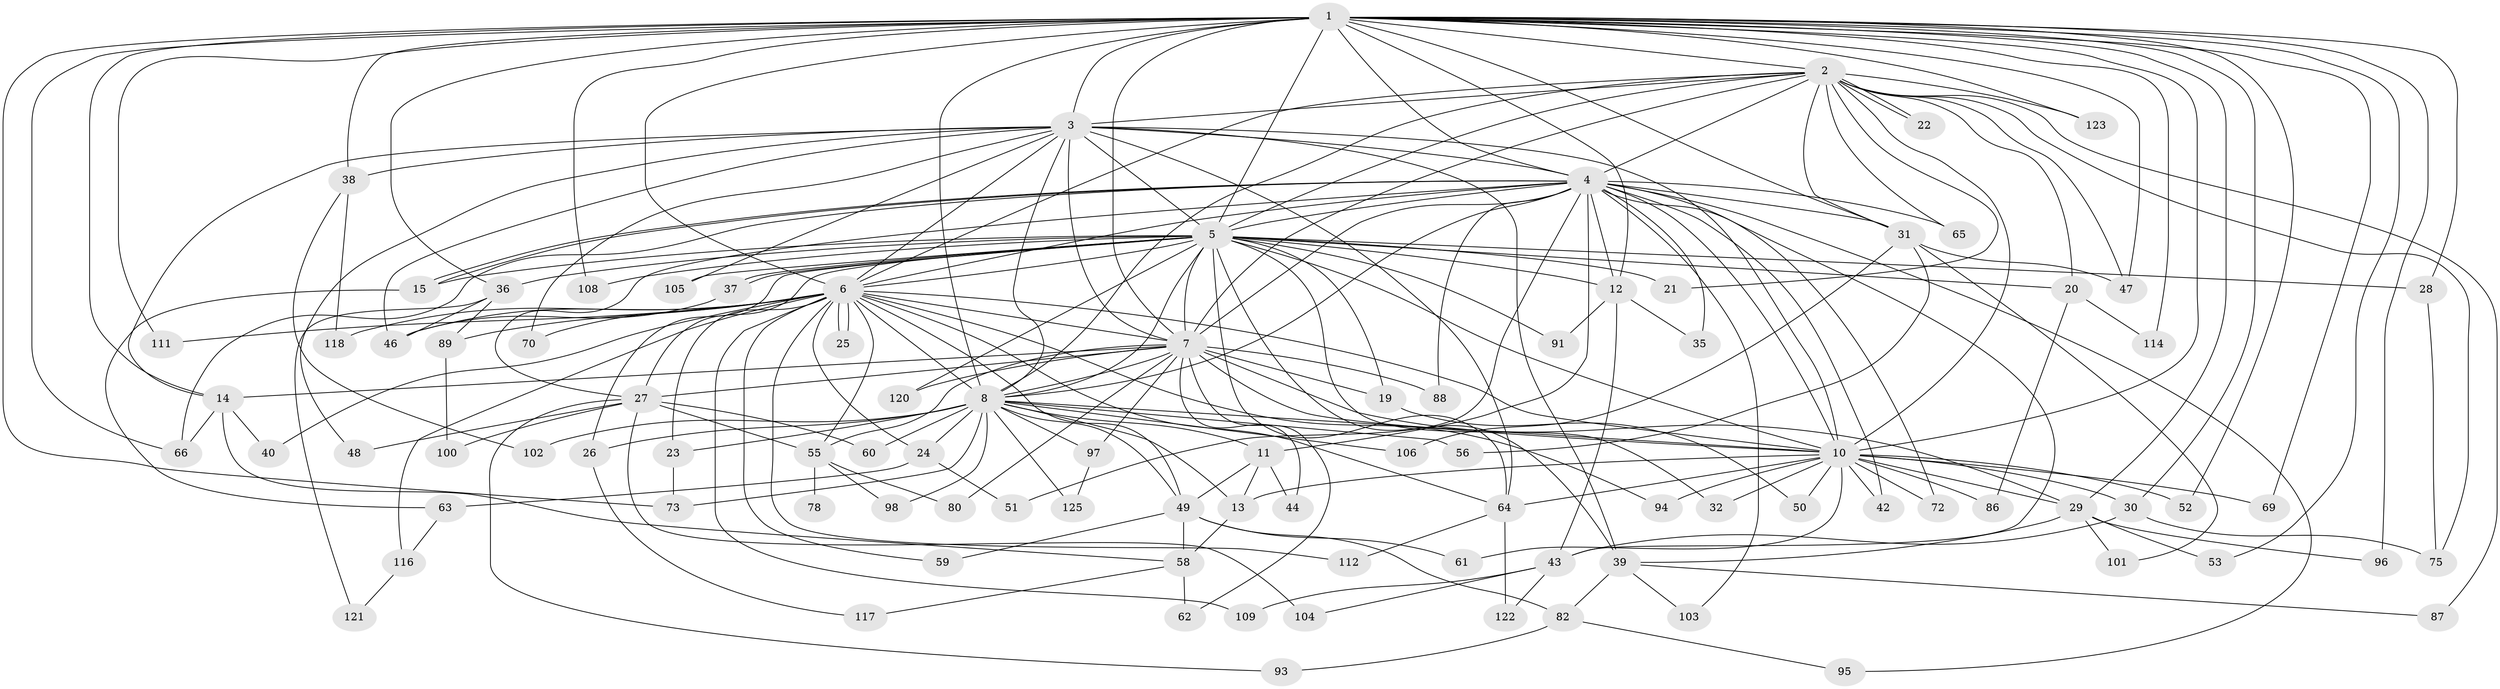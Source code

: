 // Generated by graph-tools (version 1.1) at 2025/51/02/27/25 19:51:50]
// undirected, 95 vertices, 227 edges
graph export_dot {
graph [start="1"]
  node [color=gray90,style=filled];
  1 [super="+9"];
  2 [super="+92"];
  3 [super="+99"];
  4 [super="+57"];
  5 [super="+110"];
  6 [super="+34"];
  7 [super="+41"];
  8 [super="+17"];
  10 [super="+79"];
  11 [super="+16"];
  12 [super="+45"];
  13 [super="+71"];
  14 [super="+18"];
  15 [super="+113"];
  19;
  20;
  21;
  22;
  23;
  24;
  25;
  26;
  27 [super="+81"];
  28;
  29 [super="+84"];
  30;
  31 [super="+77"];
  32 [super="+33"];
  35;
  36 [super="+83"];
  37 [super="+54"];
  38;
  39 [super="+67"];
  40;
  42;
  43 [super="+85"];
  44;
  46;
  47 [super="+124"];
  48;
  49 [super="+119"];
  50;
  51;
  52;
  53;
  55 [super="+68"];
  56;
  58;
  59;
  60;
  61;
  62;
  63;
  64 [super="+74"];
  65;
  66 [super="+107"];
  69;
  70;
  72;
  73 [super="+76"];
  75 [super="+90"];
  78;
  80;
  82;
  86;
  87;
  88;
  89;
  91 [super="+115"];
  93;
  94;
  95;
  96;
  97;
  98;
  100;
  101;
  102;
  103;
  104;
  105;
  106;
  108;
  109;
  111;
  112;
  114;
  116;
  117;
  118;
  120;
  121;
  122;
  123;
  125;
  1 -- 2 [weight=2];
  1 -- 3 [weight=2];
  1 -- 4 [weight=2];
  1 -- 5 [weight=2];
  1 -- 6 [weight=2];
  1 -- 7 [weight=2];
  1 -- 8 [weight=2];
  1 -- 10 [weight=2];
  1 -- 14 [weight=2];
  1 -- 28;
  1 -- 30;
  1 -- 31;
  1 -- 38;
  1 -- 52;
  1 -- 69;
  1 -- 96;
  1 -- 108;
  1 -- 66;
  1 -- 36;
  1 -- 73;
  1 -- 12;
  1 -- 111;
  1 -- 114;
  1 -- 53;
  1 -- 123;
  1 -- 29;
  1 -- 47;
  2 -- 3;
  2 -- 4;
  2 -- 5;
  2 -- 6;
  2 -- 7;
  2 -- 8;
  2 -- 10;
  2 -- 20;
  2 -- 21;
  2 -- 22;
  2 -- 22;
  2 -- 47;
  2 -- 65;
  2 -- 75;
  2 -- 87;
  2 -- 123;
  2 -- 31;
  3 -- 4;
  3 -- 5;
  3 -- 6;
  3 -- 7;
  3 -- 8;
  3 -- 10;
  3 -- 38;
  3 -- 39 [weight=2];
  3 -- 46;
  3 -- 48;
  3 -- 64;
  3 -- 70;
  3 -- 105;
  3 -- 14;
  4 -- 5;
  4 -- 6 [weight=2];
  4 -- 7;
  4 -- 8;
  4 -- 10;
  4 -- 11;
  4 -- 12 [weight=2];
  4 -- 15;
  4 -- 15;
  4 -- 27;
  4 -- 31 [weight=2];
  4 -- 35;
  4 -- 42;
  4 -- 51;
  4 -- 65;
  4 -- 72;
  4 -- 88;
  4 -- 95;
  4 -- 103;
  4 -- 43;
  4 -- 66;
  5 -- 6;
  5 -- 7;
  5 -- 8 [weight=2];
  5 -- 10;
  5 -- 19;
  5 -- 20;
  5 -- 21;
  5 -- 26;
  5 -- 28;
  5 -- 32;
  5 -- 36;
  5 -- 37;
  5 -- 37;
  5 -- 39;
  5 -- 64;
  5 -- 91 [weight=2];
  5 -- 105;
  5 -- 108;
  5 -- 120;
  5 -- 12;
  5 -- 15;
  5 -- 27;
  6 -- 7;
  6 -- 8;
  6 -- 10;
  6 -- 23;
  6 -- 24;
  6 -- 25;
  6 -- 25;
  6 -- 40;
  6 -- 46;
  6 -- 55;
  6 -- 59;
  6 -- 70;
  6 -- 89;
  6 -- 94;
  6 -- 111;
  6 -- 112;
  6 -- 116;
  6 -- 118;
  6 -- 64;
  6 -- 109;
  6 -- 49;
  7 -- 8;
  7 -- 10;
  7 -- 14;
  7 -- 19;
  7 -- 27;
  7 -- 44;
  7 -- 62;
  7 -- 80;
  7 -- 88;
  7 -- 97;
  7 -- 120;
  7 -- 29;
  7 -- 55;
  8 -- 10;
  8 -- 11;
  8 -- 13;
  8 -- 23;
  8 -- 26;
  8 -- 49;
  8 -- 56;
  8 -- 60;
  8 -- 97;
  8 -- 98;
  8 -- 102;
  8 -- 125;
  8 -- 24;
  8 -- 106;
  8 -- 73;
  10 -- 13;
  10 -- 29;
  10 -- 30;
  10 -- 32;
  10 -- 42;
  10 -- 50;
  10 -- 52;
  10 -- 61;
  10 -- 69;
  10 -- 72;
  10 -- 86;
  10 -- 94;
  10 -- 64;
  11 -- 44;
  11 -- 49;
  11 -- 13;
  12 -- 35;
  12 -- 43;
  12 -- 91;
  13 -- 58;
  14 -- 40;
  14 -- 66;
  14 -- 58;
  15 -- 63;
  19 -- 50;
  20 -- 86;
  20 -- 114;
  23 -- 73;
  24 -- 51;
  24 -- 63;
  26 -- 117;
  27 -- 48;
  27 -- 55 [weight=2];
  27 -- 60;
  27 -- 93;
  27 -- 104;
  27 -- 100;
  28 -- 75;
  29 -- 53;
  29 -- 96;
  29 -- 101;
  29 -- 39;
  30 -- 43;
  30 -- 75;
  31 -- 47;
  31 -- 56;
  31 -- 101;
  31 -- 106;
  36 -- 89;
  36 -- 121;
  36 -- 46;
  37 -- 46;
  38 -- 102;
  38 -- 118;
  39 -- 87;
  39 -- 103;
  39 -- 82;
  43 -- 104;
  43 -- 109;
  43 -- 122;
  49 -- 58;
  49 -- 59;
  49 -- 61;
  49 -- 82;
  55 -- 80;
  55 -- 98;
  55 -- 78;
  58 -- 62;
  58 -- 117;
  63 -- 116;
  64 -- 122;
  64 -- 112;
  82 -- 93;
  82 -- 95;
  89 -- 100;
  97 -- 125;
  116 -- 121;
}
